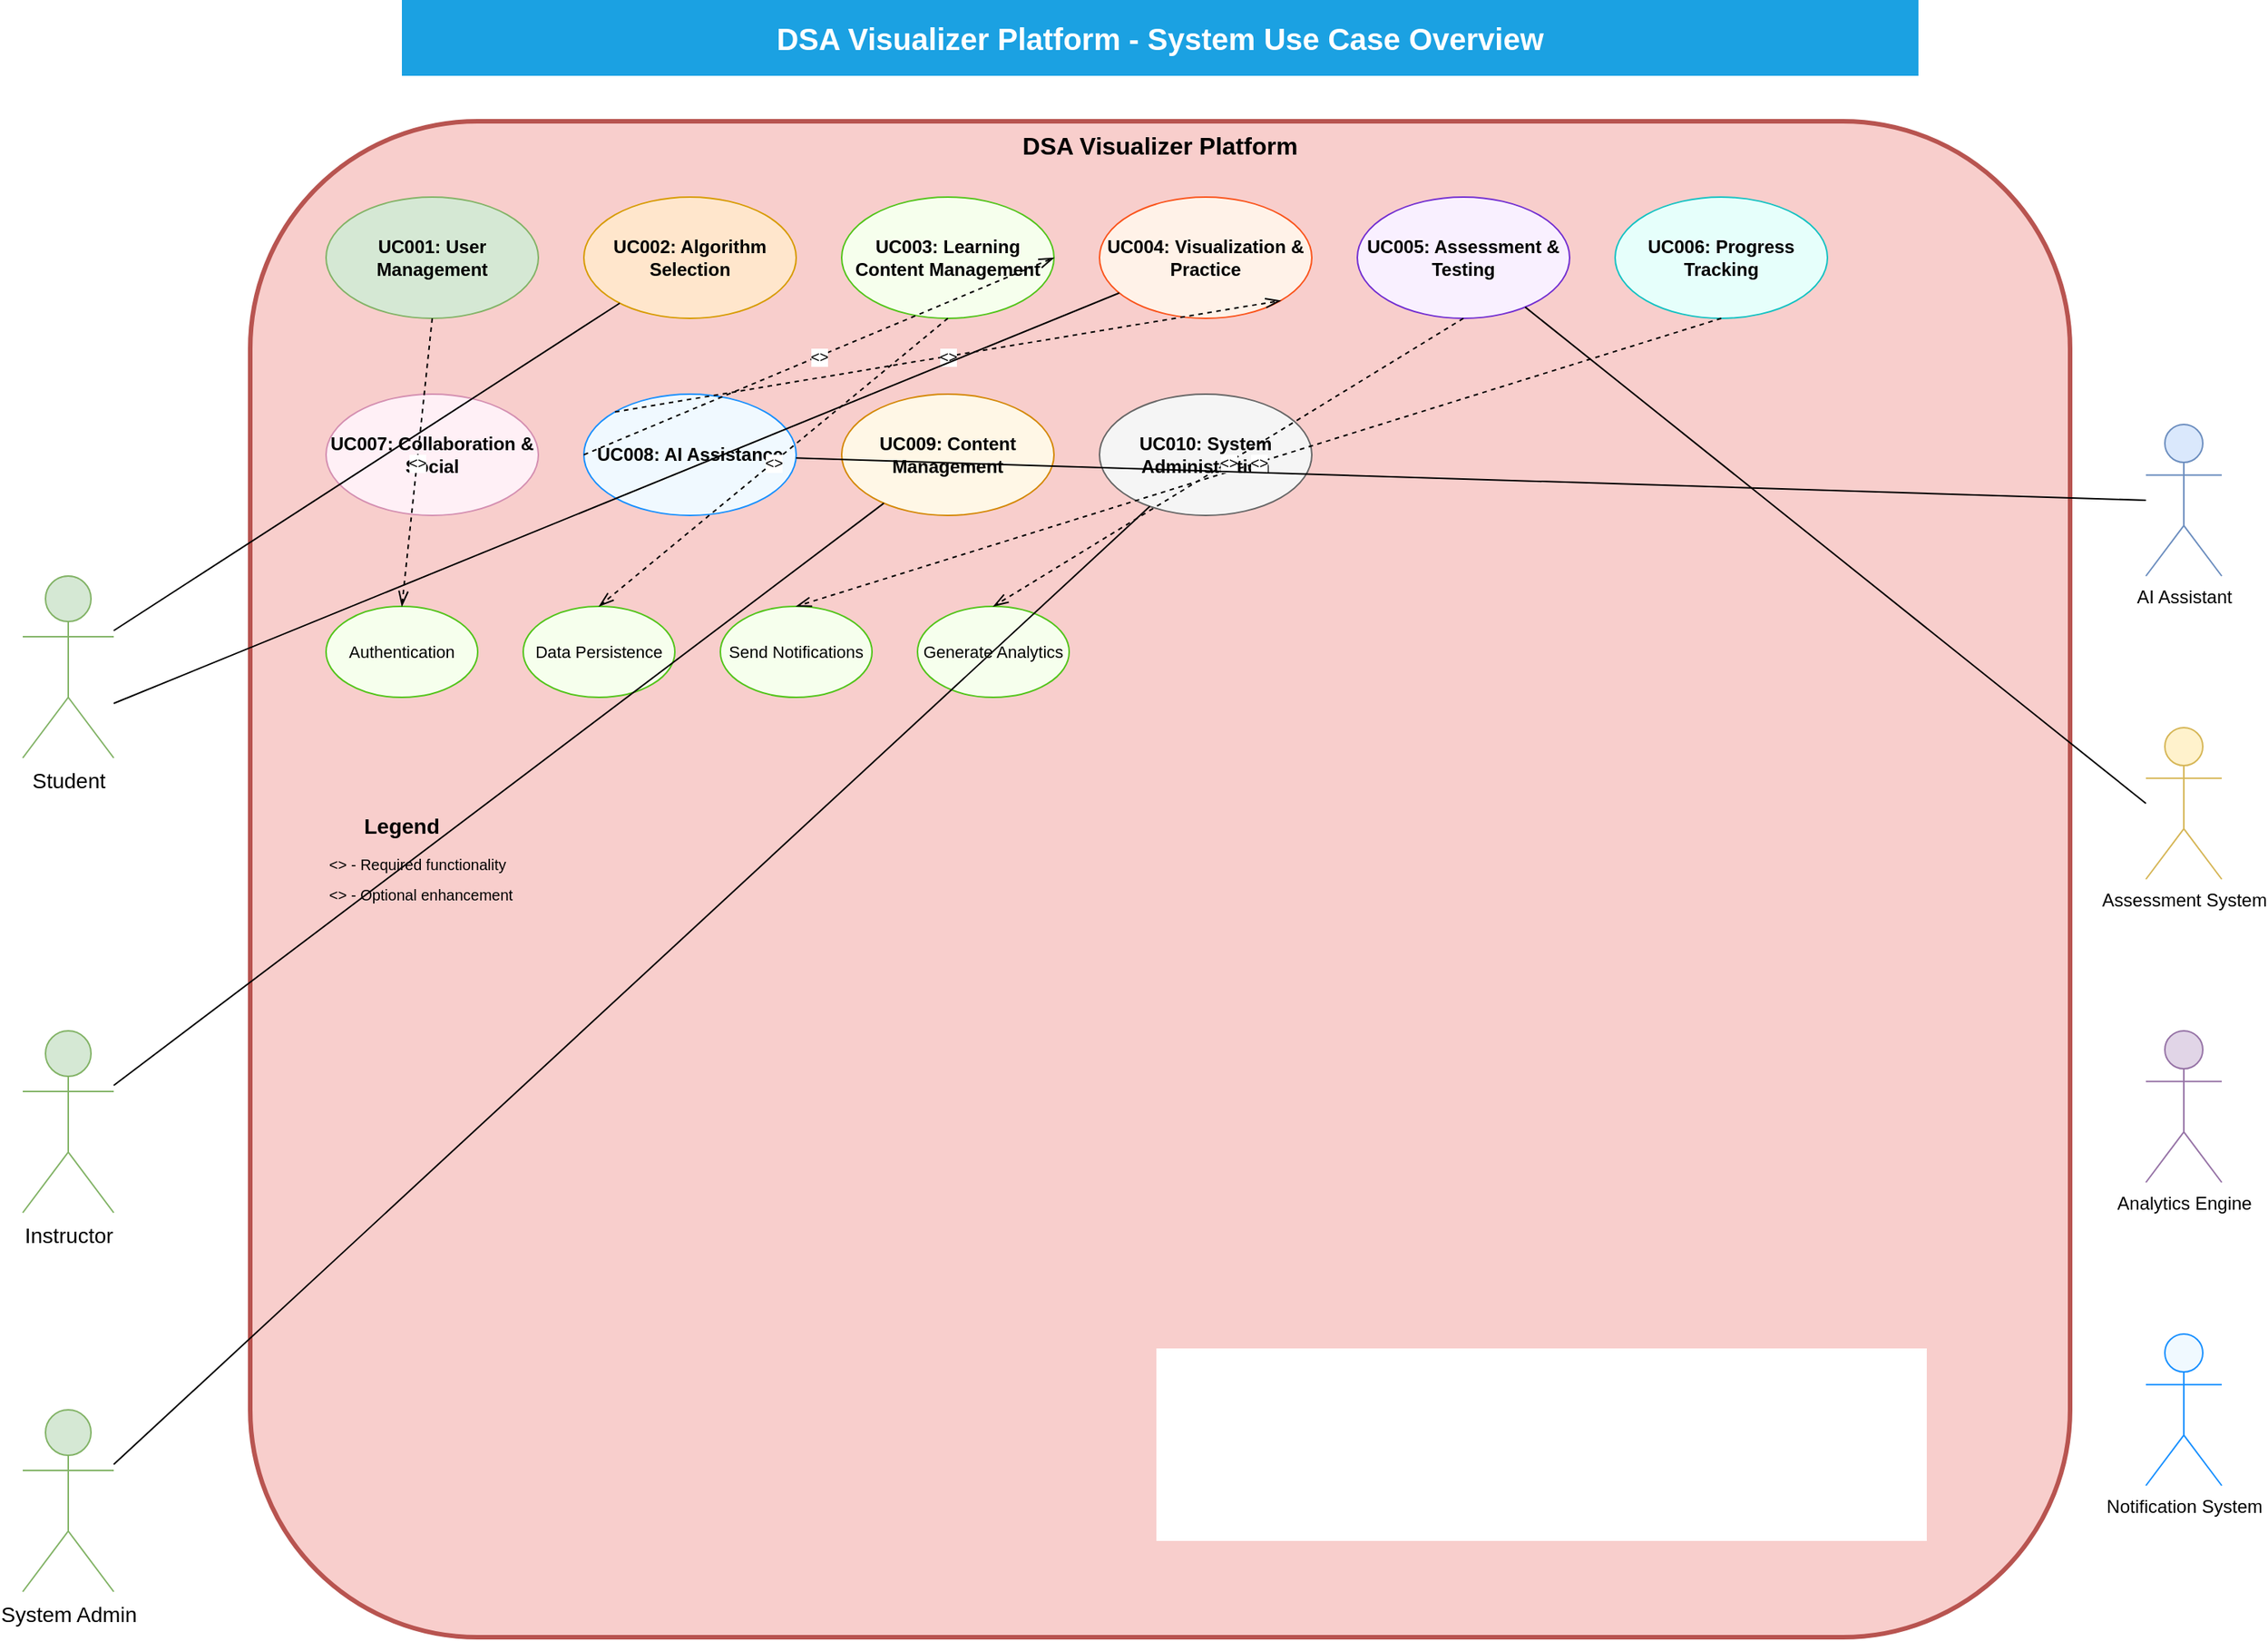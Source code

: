 <?xml version="1.0" encoding="UTF-8"?>
<mxfile version="24.7.17" type="device">
  <diagram name="DSA Visualizer - System Use Case Overview" id="usecase-system-overview">
    <mxGraphModel dx="1800" dy="1200" grid="1" gridSize="10" guides="1" tooltips="1" connect="1" arrows="1" fold="1" page="1" pageScale="1" pageWidth="1600" pageHeight="1200" math="0" shadow="0">
      <root>
        <mxCell id="0"/>
        <mxCell id="1" parent="0"/>
        
        <!-- Title -->
        <mxCell id="title" value="DSA Visualizer Platform - System Use Case Overview" style="text;html=1;align=center;verticalAlign=middle;whiteSpace=wrap;rounded=0;fontSize=20;fontStyle=1;fillColor=#1ba1e2;fontColor=#ffffff" vertex="1" parent="1">
          <mxGeometry x="300" y="20" width="1000" height="50" as="geometry"/>
        </mxCell>

        <!-- System Boundary -->
        <mxCell id="system-boundary" value="DSA Visualizer Platform" style="rounded=1;whiteSpace=wrap;html=1;fontSize=16;fontStyle=1;fillColor=#f8cecc;strokeColor=#b85450;strokeWidth=3;verticalAlign=top" vertex="1" parent="1">
          <mxGeometry x="200" y="100" width="1200" height="1000" as="geometry"/>
        </mxCell>

        <!-- Primary Actors -->
        <mxCell id="student" value="Student" style="shape=umlActor;verticalLabelPosition=bottom;verticalAlign=top;html=1;outlineConnect=0;fontSize=14;fillColor=#d5e8d4;strokeColor=#82b366" vertex="1" parent="1">
          <mxGeometry x="50" y="400" width="60" height="120" as="geometry"/>
        </mxCell>

        <mxCell id="instructor" value="Instructor" style="shape=umlActor;verticalLabelPosition=bottom;verticalAlign=top;html=1;outlineConnect=0;fontSize=14;fillColor=#d5e8d4;strokeColor=#82b366" vertex="1" parent="1">
          <mxGeometry x="50" y="700" width="60" height="120" as="geometry"/>
        </mxCell>

        <mxCell id="admin" value="System Admin" style="shape=umlActor;verticalLabelPosition=bottom;verticalAlign=top;html=1;outlineConnect=0;fontSize=14;fillColor=#d5e8d4;strokeColor=#82b366" vertex="1" parent="1">
          <mxGeometry x="50" y="950" width="60" height="120" as="geometry"/>
        </mxCell>

        <!-- Secondary Actors -->
        <mxCell id="ai-assistant" value="AI Assistant" style="shape=umlActor;verticalLabelPosition=bottom;verticalAlign=top;html=1;outlineConnect=0;fontSize=12;fillColor=#dae8fc;strokeColor=#6c8ebf" vertex="1" parent="1">
          <mxGeometry x="1450" y="300" width="50" height="100" as="geometry"/>
        </mxCell>

        <mxCell id="assessment-system" value="Assessment System" style="shape=umlActor;verticalLabelPosition=bottom;verticalAlign=top;html=1;outlineConnect=0;fontSize=12;fillColor=#fff2cc;strokeColor=#d6b656" vertex="1" parent="1">
          <mxGeometry x="1450" y="500" width="50" height="100" as="geometry"/>
        </mxCell>

        <mxCell id="analytics-engine" value="Analytics Engine" style="shape=umlActor;verticalLabelPosition=bottom;verticalAlign=top;html=1;outlineConnect=0;fontSize=12;fillColor=#e1d5e7;strokeColor=#9673a6" vertex="1" parent="1">
          <mxGeometry x="1450" y="700" width="50" height="100" as="geometry"/>
        </mxCell>

        <mxCell id="notification-system" value="Notification System" style="shape=umlActor;verticalLabelPosition=bottom;verticalAlign=top;html=1;outlineConnect=0;fontSize=12;fillColor=#f0f9ff;strokeColor=#1890ff" vertex="1" parent="1">
          <mxGeometry x="1450" y="900" width="50" height="100" as="geometry"/>
        </mxCell>

        <!-- Main Use Case Modules -->
        <mxCell id="uc-user-management" value="UC001: User Management" style="ellipse;whiteSpace=wrap;html=1;fontSize=12;fillColor=#d5e8d4;strokeColor=#82b366;fontStyle=1" vertex="1" parent="1">
          <mxGeometry x="250" y="150" width="140" height="80" as="geometry"/>
        </mxCell>

        <mxCell id="uc-algorithm-selection" value="UC002: Algorithm Selection" style="ellipse;whiteSpace=wrap;html=1;fontSize=12;fillColor=#ffe6cc;strokeColor=#d79b00;fontStyle=1" vertex="1" parent="1">
          <mxGeometry x="420" y="150" width="140" height="80" as="geometry"/>
        </mxCell>

        <mxCell id="uc-learning-content" value="UC003: Learning Content Management" style="ellipse;whiteSpace=wrap;html=1;fontSize=12;fillColor=#f6ffed;strokeColor=#52c41a;fontStyle=1" vertex="1" parent="1">
          <mxGeometry x="590" y="150" width="140" height="80" as="geometry"/>
        </mxCell>

        <mxCell id="uc-visualization" value="UC004: Visualization &amp; Practice" style="ellipse;whiteSpace=wrap;html=1;fontSize=12;fillColor=#fff2e8;strokeColor=#fa541c;fontStyle=1" vertex="1" parent="1">
          <mxGeometry x="760" y="150" width="140" height="80" as="geometry"/>
        </mxCell>

        <mxCell id="uc-assessment" value="UC005: Assessment &amp; Testing" style="ellipse;whiteSpace=wrap;html=1;fontSize=12;fillColor=#f9f0ff;strokeColor=#722ed1;fontStyle=1" vertex="1" parent="1">
          <mxGeometry x="930" y="150" width="140" height="80" as="geometry"/>
        </mxCell>

        <mxCell id="uc-progress-tracking" value="UC006: Progress Tracking" style="ellipse;whiteSpace=wrap;html=1;fontSize=12;fillColor=#e6fffb;strokeColor=#13c2c2;fontStyle=1" vertex="1" parent="1">
          <mxGeometry x="1100" y="150" width="140" height="80" as="geometry"/>
        </mxCell>

        <mxCell id="uc-collaboration" value="UC007: Collaboration &amp; Social" style="ellipse;whiteSpace=wrap;html=1;fontSize=12;fillColor=#fff0f6;strokeColor=#d48fb1;fontStyle=1" vertex="1" parent="1">
          <mxGeometry x="250" y="280" width="140" height="80" as="geometry"/>
        </mxCell>

        <mxCell id="uc-ai-assistance" value="UC008: AI Assistance" style="ellipse;whiteSpace=wrap;html=1;fontSize=12;fillColor=#f0f9ff;strokeColor=#1890ff;fontStyle=1" vertex="1" parent="1">
          <mxGeometry x="420" y="280" width="140" height="80" as="geometry"/>
        </mxCell>

        <mxCell id="uc-content-management" value="UC009: Content Management" style="ellipse;whiteSpace=wrap;html=1;fontSize=12;fillColor=#fff7e6;strokeColor=#d48806;fontStyle=1" vertex="1" parent="1">
          <mxGeometry x="590" y="280" width="140" height="80" as="geometry"/>
        </mxCell>

        <mxCell id="uc-system-admin" value="UC010: System Administration" style="ellipse;whiteSpace=wrap;html=1;fontSize=12;fillColor=#f5f5f5;strokeColor=#666666;fontStyle=1" vertex="1" parent="1">
          <mxGeometry x="760" y="280" width="140" height="80" as="geometry"/>
        </mxCell>

        <!-- Core Support Use Cases -->
        <mxCell id="uc-authentication" value="Authentication" style="ellipse;whiteSpace=wrap;html=1;fontSize=11;fillColor=#f6ffed;strokeColor=#52c41a" vertex="1" parent="1">
          <mxGeometry x="250" y="420" width="100" height="60" as="geometry"/>
        </mxCell>

        <mxCell id="uc-data-persistence" value="Data Persistence" style="ellipse;whiteSpace=wrap;html=1;fontSize=11;fillColor=#f6ffed;strokeColor=#52c41a" vertex="1" parent="1">
          <mxGeometry x="380" y="420" width="100" height="60" as="geometry"/>
        </mxCell>

        <mxCell id="uc-notification" value="Send Notifications" style="ellipse;whiteSpace=wrap;html=1;fontSize=11;fillColor=#f6ffed;strokeColor=#52c41a" vertex="1" parent="1">
          <mxGeometry x="510" y="420" width="100" height="60" as="geometry"/>
        </mxCell>

        <mxCell id="uc-analytics" value="Generate Analytics" style="ellipse;whiteSpace=wrap;html=1;fontSize=11;fillColor=#f6ffed;strokeColor=#52c41a" vertex="1" parent="1">
          <mxGeometry x="640" y="420" width="100" height="60" as="geometry"/>
        </mxCell>

        <!-- Include Relationships -->
        <mxCell id="include1" value="&lt;&lt;include&gt;&gt;" style="endArrow=openThin;html=1;rounded=0;fontSize=10;startSize=8;endSize=8;dashed=1;exitX=0.5;exitY=1;entryX=0.5;entryY=0;" edge="1" parent="1" source="uc-user-management" target="uc-authentication">
          <mxGeometry width="50" height="50" relative="1" as="geometry">
            <mxPoint x="500" y="400" as="sourcePoint"/>
            <mxPoint x="550" y="350" as="targetPoint"/>
          </mxGeometry>
        </mxCell>

        <mxCell id="include2" value="&lt;&lt;include&gt;&gt;" style="endArrow=openThin;html=1;rounded=0;fontSize=10;startSize=8;endSize=8;dashed=1;exitX=0.5;exitY=1;entryX=0.5;entryY=0;" edge="1" parent="1" source="uc-learning-content" target="uc-data-persistence">
          <mxGeometry width="50" height="50" relative="1" as="geometry">
            <mxPoint x="500" y="400" as="sourcePoint"/>
            <mxPoint x="550" y="350" as="targetPoint"/>
          </mxGeometry>
        </mxCell>

        <mxCell id="include3" value="&lt;&lt;include&gt;&gt;" style="endArrow=openThin;html=1;rounded=0;fontSize=10;startSize=8;endSize=8;dashed=1;exitX=0.5;exitY=1;entryX=0.5;entryY=0;" edge="1" parent="1" source="uc-progress-tracking" target="uc-notification">
          <mxGeometry width="50" height="50" relative="1" as="geometry">
            <mxPoint x="500" y="400" as="sourcePoint"/>
            <mxPoint x="550" y="350" as="targetPoint"/>
          </mxGeometry>
        </mxCell>

        <mxCell id="include4" value="&lt;&lt;include&gt;&gt;" style="endArrow=openThin;html=1;rounded=0;fontSize=10;startSize=8;endSize=8;dashed=1;exitX=0.5;exitY=1;entryX=0.5;entryY=0;" edge="1" parent="1" source="uc-assessment" target="uc-analytics">
          <mxGeometry width="50" height="50" relative="1" as="geometry">
            <mxPoint x="500" y="400" as="sourcePoint"/>
            <mxPoint x="550" y="350" as="targetPoint"/>
          </mxGeometry>
        </mxCell>

        <!-- Extend Relationships -->
        <mxCell id="extend1" value="&lt;&lt;extend&gt;&gt;" style="endArrow=openThin;html=1;rounded=0;fontSize=10;startSize=8;endSize=8;dashed=1;exitX=0;exitY=0.5;entryX=1;entryY=0.5;" edge="1" parent="1" source="uc-ai-assistance" target="uc-learning-content">
          <mxGeometry width="50" height="50" relative="1" as="geometry">
            <mxPoint x="500" y="400" as="sourcePoint"/>
            <mxPoint x="550" y="350" as="targetPoint"/>
          </mxGeometry>
        </mxCell>

        <mxCell id="extend2" value="&lt;&lt;extend&gt;&gt;" style="endArrow=openThin;html=1;rounded=0;fontSize=10;startSize=8;endSize=8;dashed=1;exitX=0;exitY=0;entryX=1;entryY=1;" edge="1" parent="1" source="uc-ai-assistance" target="uc-visualization">
          <mxGeometry width="50" height="50" relative="1" as="geometry">
            <mxPoint x="500" y="400" as="sourcePoint"/>
            <mxPoint x="550" y="350" as="targetPoint"/>
          </mxGeometry>
        </mxCell>

        <!-- Actor Associations -->
        <mxCell id="student-uc1" value="" style="endArrow=none;html=1;rounded=0;fontSize=12;startSize=8;endSize=8;exitX=1;exitY=0.3;" edge="1" parent="1" source="student" target="uc-algorithm-selection">
          <mxGeometry width="50" height="50" relative="1" as="geometry">
            <mxPoint x="500" y="400" as="sourcePoint"/>
            <mxPoint x="550" y="350" as="targetPoint"/>
          </mxGeometry>
        </mxCell>

        <mxCell id="student-uc2" value="" style="endArrow=none;html=1;rounded=0;fontSize=12;startSize=8;endSize=8;exitX=1;exitY=0.7;" edge="1" parent="1" source="student" target="uc-visualization">
          <mxGeometry width="50" height="50" relative="1" as="geometry">
            <mxPoint x="500" y="400" as="sourcePoint"/>
            <mxPoint x="550" y="350" as="targetPoint"/>
          </mxGeometry>
        </mxCell>

        <mxCell id="instructor-uc1" value="" style="endArrow=none;html=1;rounded=0;fontSize=12;startSize=8;endSize=8;exitX=1;exitY=0.3;" edge="1" parent="1" source="instructor" target="uc-content-management">
          <mxGeometry width="50" height="50" relative="1" as="geometry">
            <mxPoint x="500" y="400" as="sourcePoint"/>
            <mxPoint x="550" y="350" as="targetPoint"/>
          </mxGeometry>
        </mxCell>

        <mxCell id="admin-uc1" value="" style="endArrow=none;html=1;rounded=0;fontSize=12;startSize=8;endSize=8;exitX=1;exitY=0.3;" edge="1" parent="1" source="admin" target="uc-system-admin">
          <mxGeometry width="50" height="50" relative="1" as="geometry">
            <mxPoint x="500" y="400" as="sourcePoint"/>
            <mxPoint x="550" y="350" as="targetPoint"/>
          </mxGeometry>
        </mxCell>

        <!-- External System Connections -->
        <mxCell id="ai-connection" value="" style="endArrow=none;html=1;rounded=0;fontSize=12;startSize=8;endSize=8;exitX=0;exitY=0.5;" edge="1" parent="1" source="ai-assistant" target="uc-ai-assistance">
          <mxGeometry width="50" height="50" relative="1" as="geometry">
            <mxPoint x="500" y="400" as="sourcePoint"/>
            <mxPoint x="550" y="350" as="targetPoint"/>
          </mxGeometry>
        </mxCell>

        <mxCell id="assessment-connection" value="" style="endArrow=none;html=1;rounded=0;fontSize=12;startSize=8;endSize=8;exitX=0;exitY=0.5;" edge="1" parent="1" source="assessment-system" target="uc-assessment">
          <mxGeometry width="50" height="50" relative="1" as="geometry">
            <mxPoint x="500" y="400" as="sourcePoint"/>
            <mxPoint x="550" y="350" as="targetPoint"/>
          </mxGeometry>
        </mxCell>

        <!-- Legend -->
        <mxCell id="legend-title" value="Legend" style="text;html=1;align=center;verticalAlign=middle;whiteSpace=wrap;rounded=0;fontSize=14;fontStyle=1" vertex="1" parent="1">
          <mxGeometry x="250" y="550" width="100" height="30" as="geometry"/>
        </mxCell>

        <mxCell id="legend-include" value="&lt;&lt;include&gt;&gt; - Required functionality" style="text;html=1;align=left;verticalAlign=middle;whiteSpace=wrap;rounded=0;fontSize=10" vertex="1" parent="1">
          <mxGeometry x="250" y="580" width="200" height="20" as="geometry"/>
        </mxCell>

        <mxCell id="legend-extend" value="&lt;&lt;extend&gt;&gt; - Optional enhancement" style="text;html=1;align=left;verticalAlign=middle;whiteSpace=wrap;rounded=0;fontSize=10" vertex="1" parent="1">
          <mxGeometry x="250" y="600" width="200" height="20" as="geometry"/>
        </mxCell>

      </root>
    </mxGraphModel>
  </diagram>
</mxfile>
